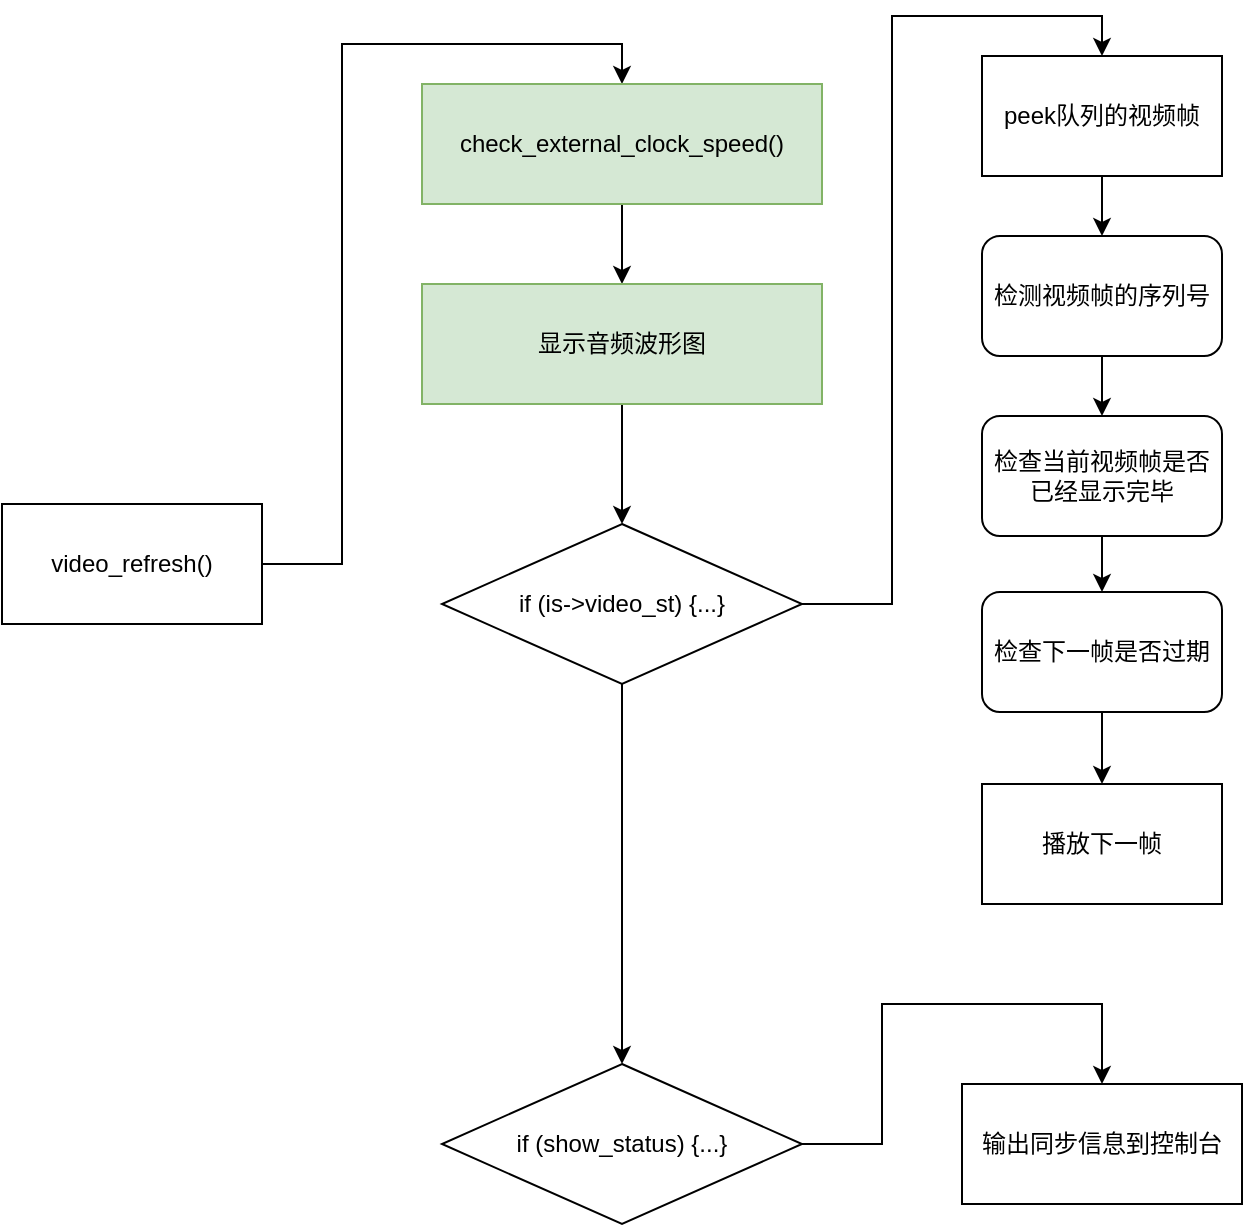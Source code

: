 <mxfile version="20.2.3" type="device"><diagram id="CCSkUD4YMc4SreTmyc2y" name="第 1 页"><mxGraphModel dx="1421" dy="864" grid="1" gridSize="10" guides="1" tooltips="1" connect="1" arrows="1" fold="1" page="1" pageScale="1" pageWidth="827" pageHeight="1169" background="#FFFFFF" math="0" shadow="0"><root><mxCell id="0"/><mxCell id="1" parent="0"/><mxCell id="zA7Zq9njquhrUs9zYy2c-10" style="edgeStyle=orthogonalEdgeStyle;rounded=0;orthogonalLoop=1;jettySize=auto;html=1;entryX=0.5;entryY=0;entryDx=0;entryDy=0;" parent="1" source="e5IqjNc-tpapWqmCTDuo-1" target="-19-JnToWz0YbGQEmEJO-1" edge="1"><mxGeometry relative="1" as="geometry"/></mxCell><mxCell id="e5IqjNc-tpapWqmCTDuo-1" value="video_refresh()" style="rounded=0;whiteSpace=wrap;html=1;" parent="1" vertex="1"><mxGeometry x="60" y="280" width="130" height="60" as="geometry"/></mxCell><mxCell id="zA7Zq9njquhrUs9zYy2c-11" style="edgeStyle=orthogonalEdgeStyle;rounded=0;orthogonalLoop=1;jettySize=auto;html=1;" parent="1" source="-19-JnToWz0YbGQEmEJO-1" target="-19-JnToWz0YbGQEmEJO-2" edge="1"><mxGeometry relative="1" as="geometry"/></mxCell><mxCell id="-19-JnToWz0YbGQEmEJO-1" value="check_external_clock_speed()" style="rounded=0;whiteSpace=wrap;html=1;fillColor=#d5e8d4;strokeColor=#82b366;" parent="1" vertex="1"><mxGeometry x="270" y="70" width="200" height="60" as="geometry"/></mxCell><mxCell id="zA7Zq9njquhrUs9zYy2c-12" style="edgeStyle=orthogonalEdgeStyle;rounded=0;orthogonalLoop=1;jettySize=auto;html=1;" parent="1" source="-19-JnToWz0YbGQEmEJO-2" target="zA7Zq9njquhrUs9zYy2c-3" edge="1"><mxGeometry relative="1" as="geometry"/></mxCell><mxCell id="-19-JnToWz0YbGQEmEJO-2" value="显示音频波形图" style="rounded=0;whiteSpace=wrap;html=1;fillColor=#d5e8d4;strokeColor=#82b366;" parent="1" vertex="1"><mxGeometry x="270" y="170" width="200" height="60" as="geometry"/></mxCell><mxCell id="-19-JnToWz0YbGQEmEJO-3" value="输出同步信息到控制台" style="rounded=0;whiteSpace=wrap;html=1;" parent="1" vertex="1"><mxGeometry x="540" y="570" width="140" height="60" as="geometry"/></mxCell><mxCell id="zA7Zq9njquhrUs9zYy2c-23" style="edgeStyle=orthogonalEdgeStyle;rounded=0;orthogonalLoop=1;jettySize=auto;html=1;entryX=0.5;entryY=0;entryDx=0;entryDy=0;" parent="1" source="zA7Zq9njquhrUs9zYy2c-2" target="-19-JnToWz0YbGQEmEJO-3" edge="1"><mxGeometry relative="1" as="geometry"><Array as="points"><mxPoint x="500" y="600"/><mxPoint x="500" y="530"/><mxPoint x="610" y="530"/></Array></mxGeometry></mxCell><mxCell id="zA7Zq9njquhrUs9zYy2c-2" value="if (show_status) {...}" style="rhombus;whiteSpace=wrap;html=1;" parent="1" vertex="1"><mxGeometry x="280" y="560" width="180" height="80" as="geometry"/></mxCell><mxCell id="zA7Zq9njquhrUs9zYy2c-13" style="edgeStyle=orthogonalEdgeStyle;rounded=0;orthogonalLoop=1;jettySize=auto;html=1;exitX=0.5;exitY=1;exitDx=0;exitDy=0;" parent="1" source="zA7Zq9njquhrUs9zYy2c-3" target="zA7Zq9njquhrUs9zYy2c-2" edge="1"><mxGeometry relative="1" as="geometry"/></mxCell><mxCell id="zA7Zq9njquhrUs9zYy2c-16" style="edgeStyle=orthogonalEdgeStyle;rounded=0;orthogonalLoop=1;jettySize=auto;html=1;entryX=0.5;entryY=0;entryDx=0;entryDy=0;" parent="1" source="zA7Zq9njquhrUs9zYy2c-3" target="zA7Zq9njquhrUs9zYy2c-9" edge="1"><mxGeometry relative="1" as="geometry"/></mxCell><mxCell id="zA7Zq9njquhrUs9zYy2c-3" value="if (is-&amp;gt;video_st) {...}" style="rhombus;whiteSpace=wrap;html=1;" parent="1" vertex="1"><mxGeometry x="280" y="290" width="180" height="80" as="geometry"/></mxCell><mxCell id="zA7Zq9njquhrUs9zYy2c-19" value="" style="edgeStyle=orthogonalEdgeStyle;rounded=0;orthogonalLoop=1;jettySize=auto;html=1;" parent="1" source="zA7Zq9njquhrUs9zYy2c-5" target="zA7Zq9njquhrUs9zYy2c-6" edge="1"><mxGeometry relative="1" as="geometry"/></mxCell><mxCell id="zA7Zq9njquhrUs9zYy2c-5" value="检测视频帧的序列号" style="rounded=1;whiteSpace=wrap;html=1;" parent="1" vertex="1"><mxGeometry x="550" y="146" width="120" height="60" as="geometry"/></mxCell><mxCell id="dMScJyVT-1kJ9HVIxE6s-2" value="" style="edgeStyle=orthogonalEdgeStyle;rounded=0;orthogonalLoop=1;jettySize=auto;html=1;" edge="1" parent="1" source="zA7Zq9njquhrUs9zYy2c-6" target="dMScJyVT-1kJ9HVIxE6s-1"><mxGeometry relative="1" as="geometry"/></mxCell><mxCell id="zA7Zq9njquhrUs9zYy2c-6" value="检查当前视频帧是否已经显示完毕" style="rounded=1;whiteSpace=wrap;html=1;" parent="1" vertex="1"><mxGeometry x="550" y="236" width="120" height="60" as="geometry"/></mxCell><mxCell id="zA7Zq9njquhrUs9zYy2c-8" value="播放下一帧" style="rounded=0;whiteSpace=wrap;html=1;" parent="1" vertex="1"><mxGeometry x="550" y="420" width="120" height="60" as="geometry"/></mxCell><mxCell id="zA7Zq9njquhrUs9zYy2c-18" value="" style="edgeStyle=orthogonalEdgeStyle;rounded=0;orthogonalLoop=1;jettySize=auto;html=1;" parent="1" source="zA7Zq9njquhrUs9zYy2c-9" target="zA7Zq9njquhrUs9zYy2c-5" edge="1"><mxGeometry relative="1" as="geometry"/></mxCell><mxCell id="zA7Zq9njquhrUs9zYy2c-9" value="peek队列的视频帧" style="rounded=0;whiteSpace=wrap;html=1;" parent="1" vertex="1"><mxGeometry x="550" y="56" width="120" height="60" as="geometry"/></mxCell><mxCell id="dMScJyVT-1kJ9HVIxE6s-3" value="" style="edgeStyle=orthogonalEdgeStyle;rounded=0;orthogonalLoop=1;jettySize=auto;html=1;" edge="1" parent="1" source="dMScJyVT-1kJ9HVIxE6s-1" target="zA7Zq9njquhrUs9zYy2c-8"><mxGeometry relative="1" as="geometry"/></mxCell><mxCell id="dMScJyVT-1kJ9HVIxE6s-1" value="检查下一帧是否过期" style="rounded=1;whiteSpace=wrap;html=1;" vertex="1" parent="1"><mxGeometry x="550" y="324" width="120" height="60" as="geometry"/></mxCell></root></mxGraphModel></diagram></mxfile>